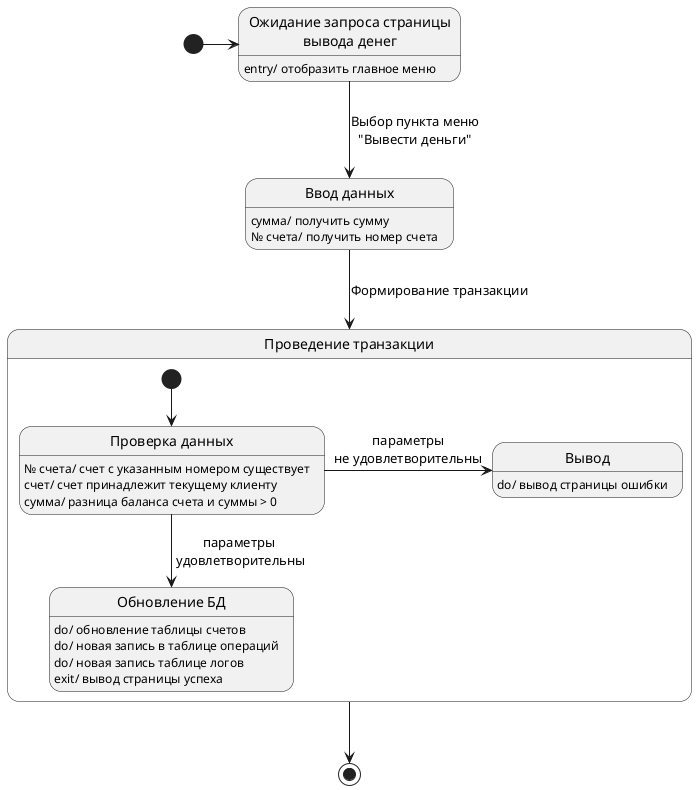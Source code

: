 @startuml
state "Ожидание запроса страницы\nвывода денег" as s1
    s1: entry/ отобразить главное меню

state "Ввод данных" as s2
    s2: сумма/ получить сумму
    s2: № счета/ получить номер счета

state "Проведение транзакции" as s3{
    state "Проверка данных" as s31
        s31: № счета/ счет с указанным номером существует
        s31: счет/ счет принадлежит текущему клиенту
        s31: сумма/ разница баланса счета и суммы > 0
    state "Обновление БД" as s32
        s32: do/ обновление таблицы счетов
        s32: do/ новая запись в таблице операций
        s32: do/ новая запись таблице логов
        s32: exit/ вывод страницы успеха
    state "Вывод" as s33
        s33: do/ вывод страницы ошибки

    [*] --> s31
    s31 --> s32 : параметры\n удовлетворительны
    s31 -right-> s33 : параметры\nне удовлетворительны
}

[*] -> s1
s1 --> s2 : Выбор пункта меню\n"Вывести деньги"
s2 --> s3 : Формирование транзакции
s3 --> [*]

@enduml